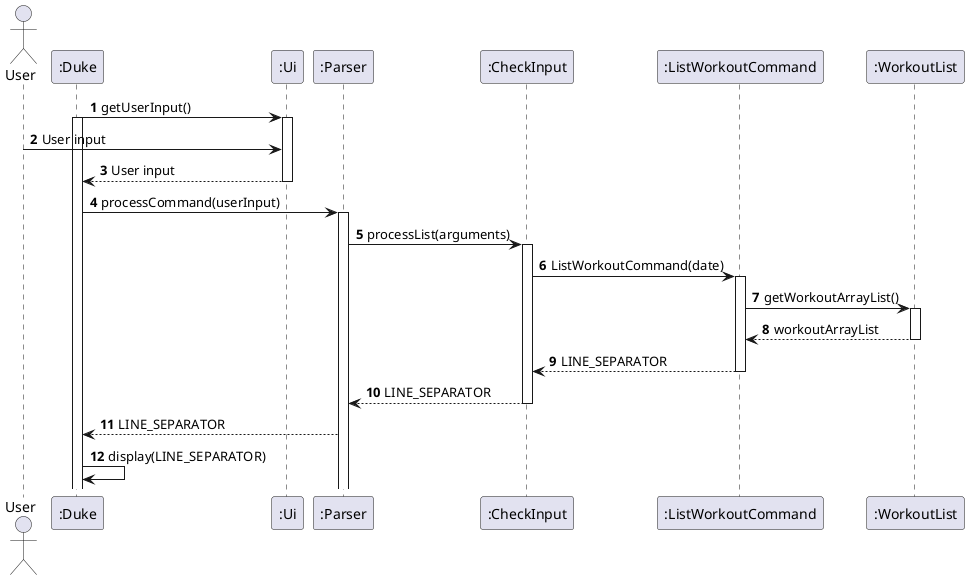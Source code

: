 
@startuml
'https://plantuml.com/sequence-diagram

autonumber
actor User
participant ":Duke" as Duke
participant ":Ui" as Ui
participant ":Parser" as Parser
participant ":CheckInput" as CheckInputs
participant ":ListWorkoutCommand" as ListWorkoutCommand
participant ":WorkoutList" as WorkoutList


Duke -> Ui: getUserInput()
activate Duke
activate Ui
User -> Ui: User input
return User input
Duke -> Parser : processCommand(userInput)
activate Parser
Parser -> CheckInputs : processList(arguments)
activate CheckInputs
CheckInputs -> ListWorkoutCommand : ListWorkoutCommand(date)
activate ListWorkoutCommand
ListWorkoutCommand -> WorkoutList : getWorkoutArrayList()
activate WorkoutList
return workoutArrayList
ListWorkoutCommand --> CheckInputs : LINE_SEPARATOR
deactivate ListWorkoutCommand
CheckInputs --> Parser : LINE_SEPARATOR
deactivate CheckInputs
Parser --> Duke : LINE_SEPARATOR
Duke -> Duke : display(LINE_SEPARATOR)

@startuml
'https://plantuml.com/sequence-diagram

autonumber
actor User
participant ":Duke" as Duke
participant ":Ui" as Ui
participant ":Parser" as Parser
participant ":CheckInput" as CheckInputs
participant ":ListWorkoutCommand" as ListWorkoutCommand
participant ":WorkoutList" as WorkoutList


Duke -> Ui: getUserInput()
activate Duke
activate Ui
User -> Ui: User input
return User input
Duke -> Parser : processCommand(userInput)
activate Parser
Parser -> CheckInputs : processList(arguments)
activate CheckInputs
CheckInputs -> ListWorkoutCommand : ListWorkoutCommand(date)
activate ListWorkoutCommand
ListWorkoutCommand -> WorkoutList : getWorkoutArrayList()
activate WorkoutList
return workoutArrayList
ListWorkoutCommand --> CheckInputs : LINE_SEPARATOR
deactivate ListWorkoutCommand
CheckInputs --> Parser : LINE_SEPARATOR
deactivate CheckInputs
Parser --> Duke : LINE_SEPARATOR
Duke -> Duke : display(LINE_SEPARATOR)

@enduml